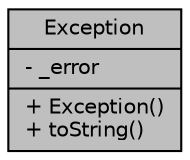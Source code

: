 digraph "Exception"
{
 // INTERACTIVE_SVG=YES
 // LATEX_PDF_SIZE
  edge [fontname="Helvetica",fontsize="10",labelfontname="Helvetica",labelfontsize="10"];
  node [fontname="Helvetica",fontsize="10",shape=record];
  Node1 [label="{Exception\n|- _error\l|+ Exception()\l+ toString()\l}",height=0.2,width=0.4,color="black", fillcolor="grey75", style="filled", fontcolor="black",tooltip=" "];
}
